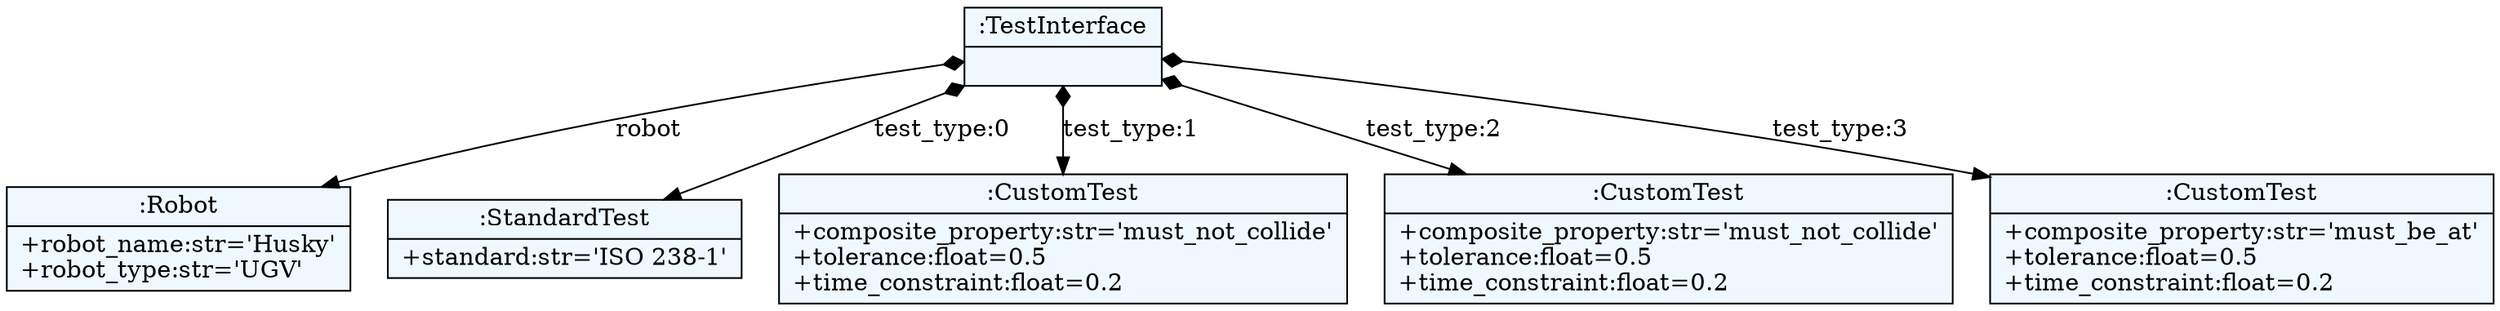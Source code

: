 
    digraph textX {
    fontname = "Bitstream Vera Sans"
    fontsize = 8
    node[
        shape=record,
        style=filled,
        fillcolor=aliceblue
    ]
    nodesep = 0.3
    edge[dir=black,arrowtail=empty]


140074671725680 -> 140074671725824 [label="robot" arrowtail=diamond dir=both]
140074671725824[label="{:Robot|+robot_name:str='Husky'\l+robot_type:str='UGV'\l}"]
140074671725680 -> 140074671725968 [label="test_type:0" arrowtail=diamond dir=both]
140074671725968[label="{:StandardTest|+standard:str='ISO 238-1'\l}"]
140074671725680 -> 140074671726064 [label="test_type:1" arrowtail=diamond dir=both]
140074671726064[label="{:CustomTest|+composite_property:str='must_not_collide'\l+tolerance:float=0.5\l+time_constraint:float=0.2\l}"]
140074671725680 -> 140074671726112 [label="test_type:2" arrowtail=diamond dir=both]
140074671726112[label="{:CustomTest|+composite_property:str='must_not_collide'\l+tolerance:float=0.5\l+time_constraint:float=0.2\l}"]
140074671725680 -> 140074671726160 [label="test_type:3" arrowtail=diamond dir=both]
140074671726160[label="{:CustomTest|+composite_property:str='must_be_at'\l+tolerance:float=0.5\l+time_constraint:float=0.2\l}"]
140074671725680[label="{:TestInterface|}"]

}
